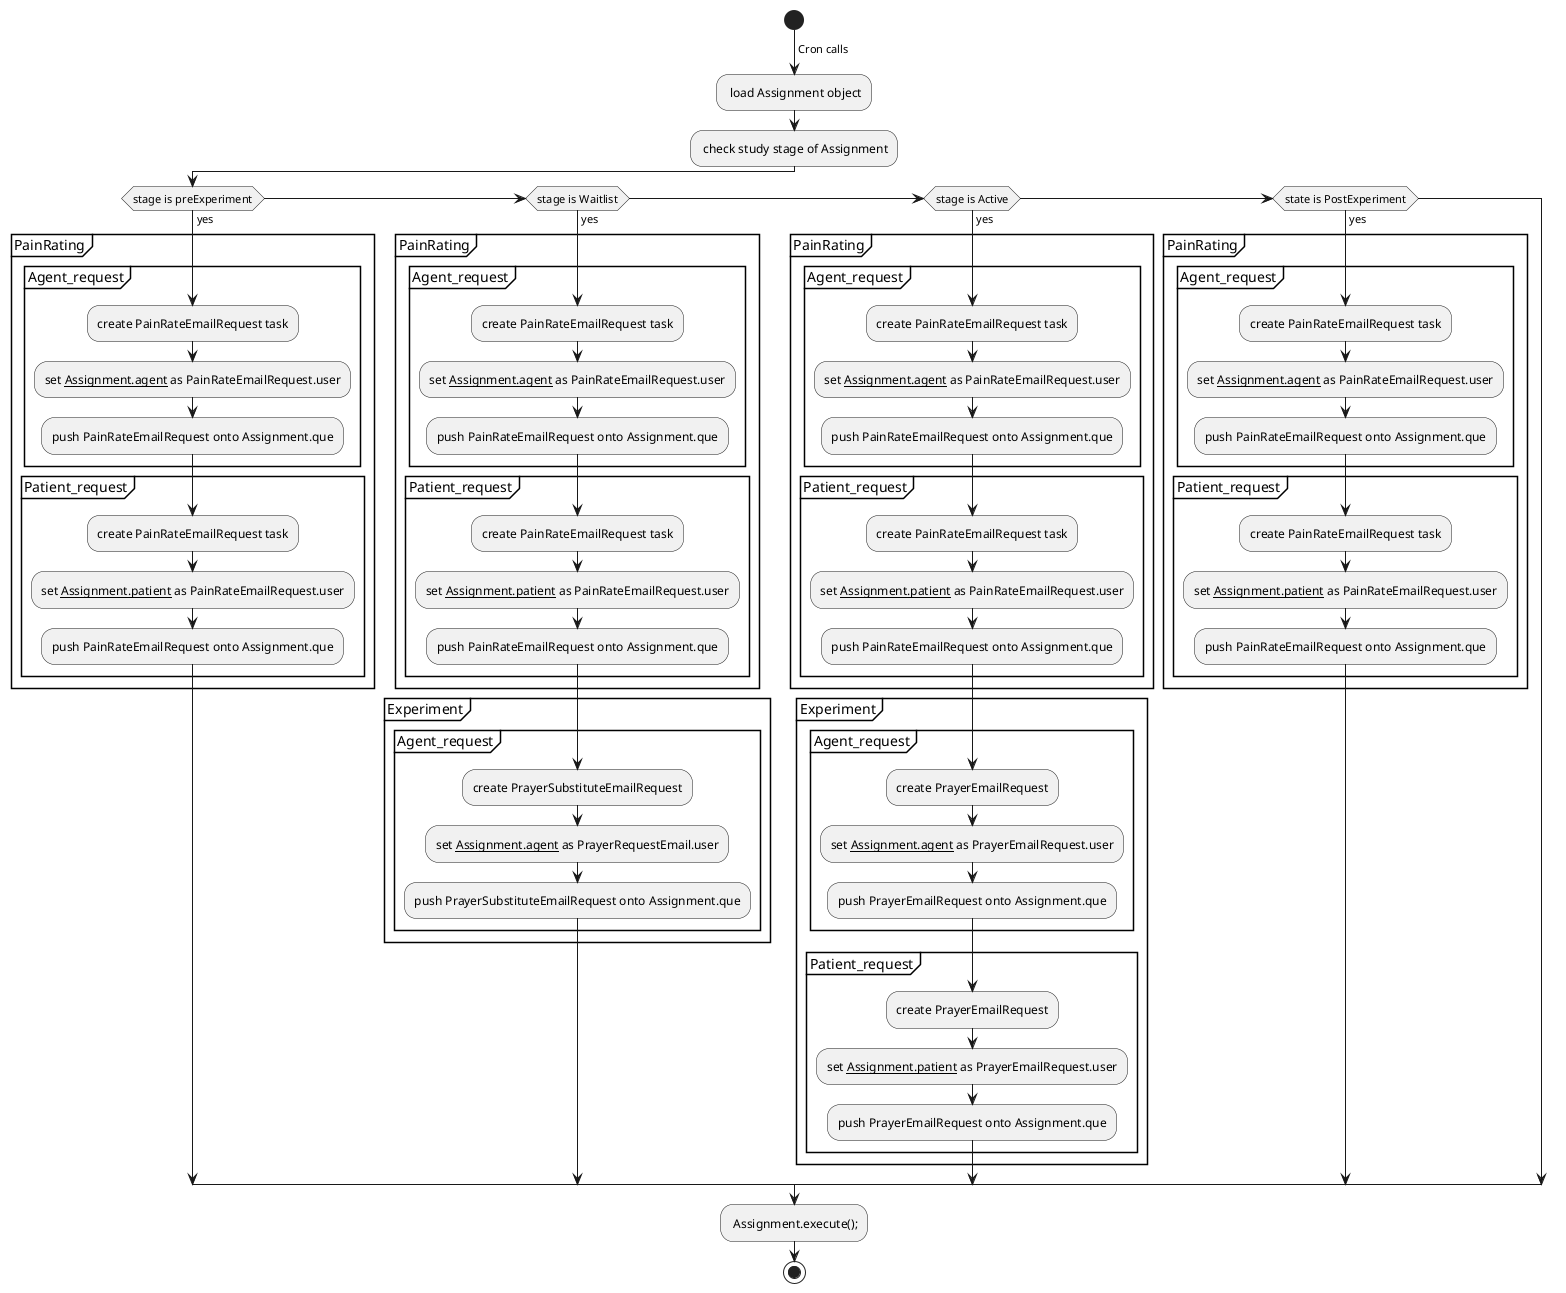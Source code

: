 @startuml
start
-> Cron calls;
: load Assignment object;
: check study stage of Assignment;
if (stage is preExperiment) then (yes)
    partition PainRating {
        partition Agent_request {
            :create PainRateEmailRequest task;
            :set __Assignment.agent__ as PainRateEmailRequest.user;
            :push PainRateEmailRequest onto Assignment.que;
        }
        partition Patient_request {
            :create PainRateEmailRequest task;
            :set __Assignment.patient__ as PainRateEmailRequest.user;
            :push PainRateEmailRequest onto Assignment.que;
        }
    }
elseif (stage is Waitlist) then (yes)
    partition PainRating {
        partition Agent_request {
            :create PainRateEmailRequest task;
            :set __Assignment.agent__ as PainRateEmailRequest.user;
            :push PainRateEmailRequest onto Assignment.que;
        }
        partition Patient_request {
            :create PainRateEmailRequest task;
            :set __Assignment.patient__ as PainRateEmailRequest.user;
            :push PainRateEmailRequest onto Assignment.que;
        }
    }
    partition Experiment {
        partition Agent_request {
            :create PrayerSubstituteEmailRequest;
            :set __Assignment.agent__ as PrayerRequestEmail.user;
            :push PrayerSubstituteEmailRequest onto Assignment.que;
        }
    }

elseif (stage is Active) then (yes)
    partition PainRating {
        partition Agent_request {
            :create PainRateEmailRequest task;
            :set __Assignment.agent__ as PainRateEmailRequest.user;
            :push PainRateEmailRequest onto Assignment.que;
        }
        partition Patient_request {
            :create PainRateEmailRequest task;
            :set __Assignment.patient__ as PainRateEmailRequest.user;
            :push PainRateEmailRequest onto Assignment.que;
        }
    }
    partition Experiment {
        partition Agent_request {
            :create PrayerEmailRequest;
            :set __Assignment.agent__ as PrayerEmailRequest.user;
            :push PrayerEmailRequest onto Assignment.que;
        }
        partition Patient_request {
            :create PrayerEmailRequest;
            :set __Assignment.patient__ as PrayerEmailRequest.user;
            :push PrayerEmailRequest onto Assignment.que;
        }
    }

elseif (state is PostExperiment) then (yes)
    partition PainRating {
        partition Agent_request {
            :create PainRateEmailRequest task;
            :set __Assignment.agent__ as PainRateEmailRequest.user;
            :push PainRateEmailRequest onto Assignment.que;
        }
        partition Patient_request {
            :create PainRateEmailRequest task;
            :set __Assignment.patient__ as PainRateEmailRequest.user;
            :push PainRateEmailRequest onto Assignment.que;
        }
    }
endif
- Assignment.execute();
stop

@enduml